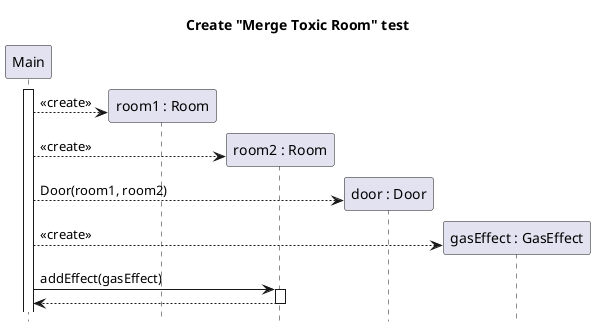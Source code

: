 @startuml room-merge-with-effect-create
title Create "Merge Toxic Room" test
hide footbox
skinparam SequenceReferenceBackgroundColor white

participant "Main" as main
participant "room1 : Room" as r1
participant "room2 : Room" as r2
participant "door : Door" as door
participant "gasEffect : GasEffect" as gasEffect

main++
create r1
main --> r1 : <<create>>
create r2
main --> r2 : <<create>>
create door
main --> door : Door(room1, room2)
create gasEffect
main --> gasEffect : <<create>>
main -> r2 ++ : addEffect(gasEffect)
return


@enduml